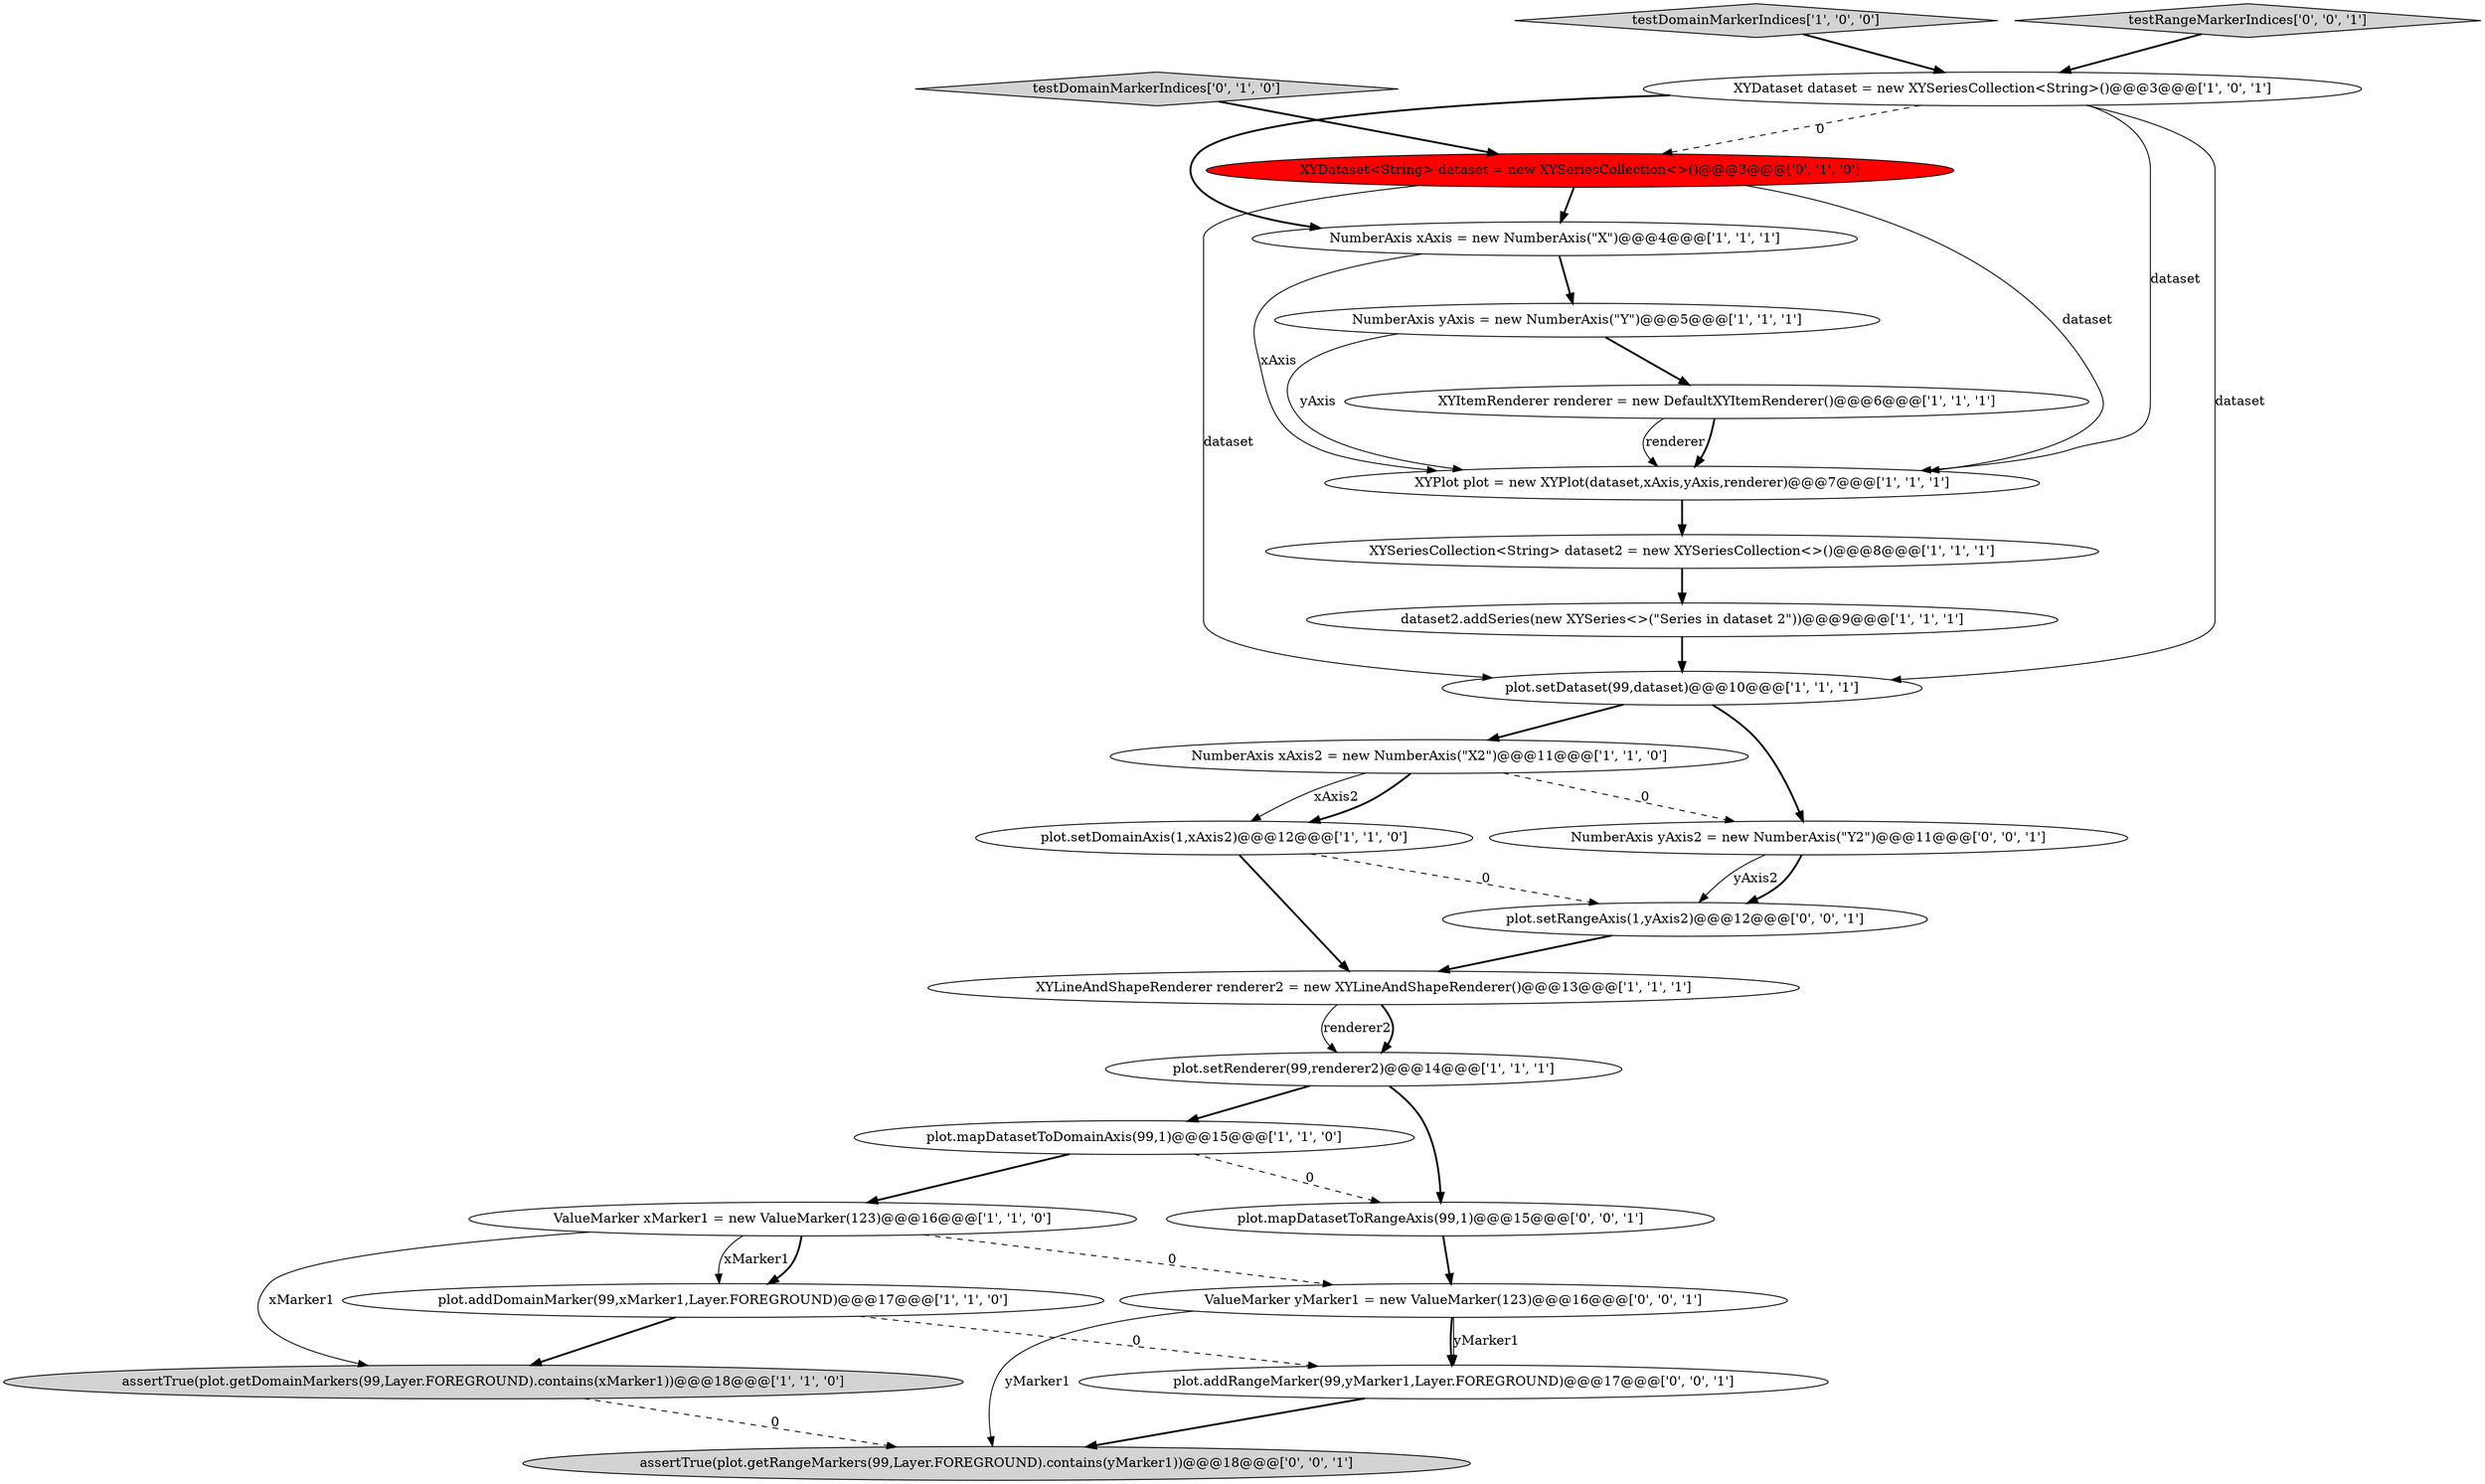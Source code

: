 digraph {
1 [style = filled, label = "NumberAxis xAxis2 = new NumberAxis(\"X2\")@@@11@@@['1', '1', '0']", fillcolor = white, shape = ellipse image = "AAA0AAABBB1BBB"];
12 [style = filled, label = "ValueMarker xMarker1 = new ValueMarker(123)@@@16@@@['1', '1', '0']", fillcolor = white, shape = ellipse image = "AAA0AAABBB1BBB"];
23 [style = filled, label = "plot.mapDatasetToRangeAxis(99,1)@@@15@@@['0', '0', '1']", fillcolor = white, shape = ellipse image = "AAA0AAABBB3BBB"];
15 [style = filled, label = "XYItemRenderer renderer = new DefaultXYItemRenderer()@@@6@@@['1', '1', '1']", fillcolor = white, shape = ellipse image = "AAA0AAABBB1BBB"];
21 [style = filled, label = "plot.setRangeAxis(1,yAxis2)@@@12@@@['0', '0', '1']", fillcolor = white, shape = ellipse image = "AAA0AAABBB3BBB"];
13 [style = filled, label = "plot.setDataset(99,dataset)@@@10@@@['1', '1', '1']", fillcolor = white, shape = ellipse image = "AAA0AAABBB1BBB"];
16 [style = filled, label = "XYSeriesCollection<String> dataset2 = new XYSeriesCollection<>()@@@8@@@['1', '1', '1']", fillcolor = white, shape = ellipse image = "AAA0AAABBB1BBB"];
2 [style = filled, label = "NumberAxis xAxis = new NumberAxis(\"X\")@@@4@@@['1', '1', '1']", fillcolor = white, shape = ellipse image = "AAA0AAABBB1BBB"];
6 [style = filled, label = "testDomainMarkerIndices['1', '0', '0']", fillcolor = lightgray, shape = diamond image = "AAA0AAABBB1BBB"];
9 [style = filled, label = "plot.setDomainAxis(1,xAxis2)@@@12@@@['1', '1', '0']", fillcolor = white, shape = ellipse image = "AAA0AAABBB1BBB"];
20 [style = filled, label = "ValueMarker yMarker1 = new ValueMarker(123)@@@16@@@['0', '0', '1']", fillcolor = white, shape = ellipse image = "AAA0AAABBB3BBB"];
0 [style = filled, label = "dataset2.addSeries(new XYSeries<>(\"Series in dataset 2\"))@@@9@@@['1', '1', '1']", fillcolor = white, shape = ellipse image = "AAA0AAABBB1BBB"];
8 [style = filled, label = "XYPlot plot = new XYPlot(dataset,xAxis,yAxis,renderer)@@@7@@@['1', '1', '1']", fillcolor = white, shape = ellipse image = "AAA0AAABBB1BBB"];
11 [style = filled, label = "plot.mapDatasetToDomainAxis(99,1)@@@15@@@['1', '1', '0']", fillcolor = white, shape = ellipse image = "AAA0AAABBB1BBB"];
7 [style = filled, label = "XYLineAndShapeRenderer renderer2 = new XYLineAndShapeRenderer()@@@13@@@['1', '1', '1']", fillcolor = white, shape = ellipse image = "AAA0AAABBB1BBB"];
5 [style = filled, label = "assertTrue(plot.getDomainMarkers(99,Layer.FOREGROUND).contains(xMarker1))@@@18@@@['1', '1', '0']", fillcolor = lightgray, shape = ellipse image = "AAA0AAABBB1BBB"];
18 [style = filled, label = "XYDataset<String> dataset = new XYSeriesCollection<>()@@@3@@@['0', '1', '0']", fillcolor = red, shape = ellipse image = "AAA1AAABBB2BBB"];
3 [style = filled, label = "XYDataset dataset = new XYSeriesCollection<String>()@@@3@@@['1', '0', '1']", fillcolor = white, shape = ellipse image = "AAA0AAABBB1BBB"];
4 [style = filled, label = "NumberAxis yAxis = new NumberAxis(\"Y\")@@@5@@@['1', '1', '1']", fillcolor = white, shape = ellipse image = "AAA0AAABBB1BBB"];
19 [style = filled, label = "assertTrue(plot.getRangeMarkers(99,Layer.FOREGROUND).contains(yMarker1))@@@18@@@['0', '0', '1']", fillcolor = lightgray, shape = ellipse image = "AAA0AAABBB3BBB"];
14 [style = filled, label = "plot.setRenderer(99,renderer2)@@@14@@@['1', '1', '1']", fillcolor = white, shape = ellipse image = "AAA0AAABBB1BBB"];
25 [style = filled, label = "testRangeMarkerIndices['0', '0', '1']", fillcolor = lightgray, shape = diamond image = "AAA0AAABBB3BBB"];
10 [style = filled, label = "plot.addDomainMarker(99,xMarker1,Layer.FOREGROUND)@@@17@@@['1', '1', '0']", fillcolor = white, shape = ellipse image = "AAA0AAABBB1BBB"];
22 [style = filled, label = "NumberAxis yAxis2 = new NumberAxis(\"Y2\")@@@11@@@['0', '0', '1']", fillcolor = white, shape = ellipse image = "AAA0AAABBB3BBB"];
17 [style = filled, label = "testDomainMarkerIndices['0', '1', '0']", fillcolor = lightgray, shape = diamond image = "AAA0AAABBB2BBB"];
24 [style = filled, label = "plot.addRangeMarker(99,yMarker1,Layer.FOREGROUND)@@@17@@@['0', '0', '1']", fillcolor = white, shape = ellipse image = "AAA0AAABBB3BBB"];
8->16 [style = bold, label=""];
6->3 [style = bold, label=""];
16->0 [style = bold, label=""];
23->20 [style = bold, label=""];
24->19 [style = bold, label=""];
12->20 [style = dashed, label="0"];
0->13 [style = bold, label=""];
12->5 [style = solid, label="xMarker1"];
7->14 [style = solid, label="renderer2"];
3->8 [style = solid, label="dataset"];
22->21 [style = solid, label="yAxis2"];
3->18 [style = dashed, label="0"];
4->15 [style = bold, label=""];
25->3 [style = bold, label=""];
22->21 [style = bold, label=""];
4->8 [style = solid, label="yAxis"];
11->23 [style = dashed, label="0"];
11->12 [style = bold, label=""];
18->2 [style = bold, label=""];
9->7 [style = bold, label=""];
2->4 [style = bold, label=""];
13->1 [style = bold, label=""];
1->9 [style = bold, label=""];
1->22 [style = dashed, label="0"];
7->14 [style = bold, label=""];
12->10 [style = solid, label="xMarker1"];
20->24 [style = solid, label="yMarker1"];
12->10 [style = bold, label=""];
10->5 [style = bold, label=""];
3->2 [style = bold, label=""];
14->23 [style = bold, label=""];
9->21 [style = dashed, label="0"];
3->13 [style = solid, label="dataset"];
1->9 [style = solid, label="xAxis2"];
21->7 [style = bold, label=""];
13->22 [style = bold, label=""];
15->8 [style = solid, label="renderer"];
18->8 [style = solid, label="dataset"];
18->13 [style = solid, label="dataset"];
20->24 [style = bold, label=""];
20->19 [style = solid, label="yMarker1"];
14->11 [style = bold, label=""];
5->19 [style = dashed, label="0"];
10->24 [style = dashed, label="0"];
15->8 [style = bold, label=""];
17->18 [style = bold, label=""];
2->8 [style = solid, label="xAxis"];
}
